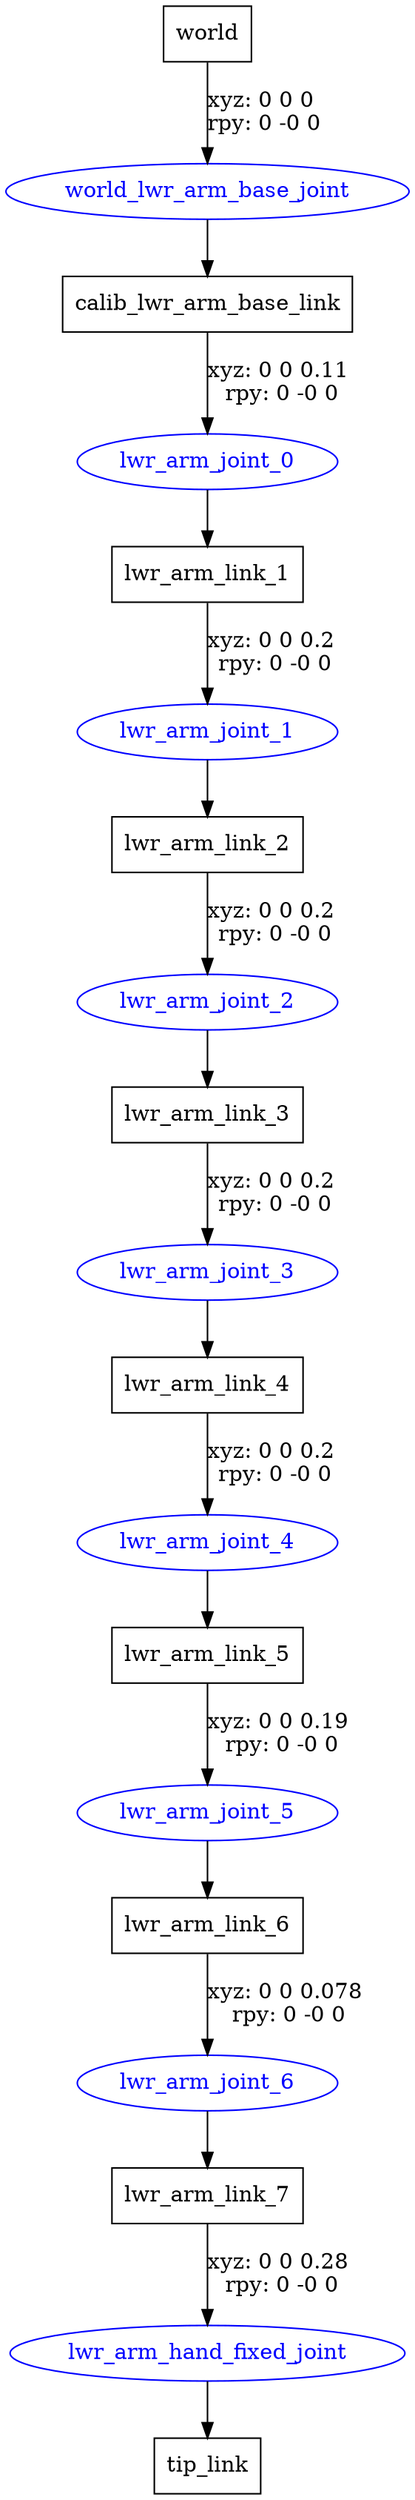 digraph G {
node [shape=box];
"world" [label="world"];
"calib_lwr_arm_base_link" [label="calib_lwr_arm_base_link"];
"lwr_arm_link_1" [label="lwr_arm_link_1"];
"lwr_arm_link_2" [label="lwr_arm_link_2"];
"lwr_arm_link_3" [label="lwr_arm_link_3"];
"lwr_arm_link_4" [label="lwr_arm_link_4"];
"lwr_arm_link_5" [label="lwr_arm_link_5"];
"lwr_arm_link_6" [label="lwr_arm_link_6"];
"lwr_arm_link_7" [label="lwr_arm_link_7"];
"tip_link" [label="tip_link"];
node [shape=ellipse, color=blue, fontcolor=blue];
"world" -> "world_lwr_arm_base_joint" [label="xyz: 0 0 0 \nrpy: 0 -0 0"]
"world_lwr_arm_base_joint" -> "calib_lwr_arm_base_link"
"calib_lwr_arm_base_link" -> "lwr_arm_joint_0" [label="xyz: 0 0 0.11 \nrpy: 0 -0 0"]
"lwr_arm_joint_0" -> "lwr_arm_link_1"
"lwr_arm_link_1" -> "lwr_arm_joint_1" [label="xyz: 0 0 0.2 \nrpy: 0 -0 0"]
"lwr_arm_joint_1" -> "lwr_arm_link_2"
"lwr_arm_link_2" -> "lwr_arm_joint_2" [label="xyz: 0 0 0.2 \nrpy: 0 -0 0"]
"lwr_arm_joint_2" -> "lwr_arm_link_3"
"lwr_arm_link_3" -> "lwr_arm_joint_3" [label="xyz: 0 0 0.2 \nrpy: 0 -0 0"]
"lwr_arm_joint_3" -> "lwr_arm_link_4"
"lwr_arm_link_4" -> "lwr_arm_joint_4" [label="xyz: 0 0 0.2 \nrpy: 0 -0 0"]
"lwr_arm_joint_4" -> "lwr_arm_link_5"
"lwr_arm_link_5" -> "lwr_arm_joint_5" [label="xyz: 0 0 0.19 \nrpy: 0 -0 0"]
"lwr_arm_joint_5" -> "lwr_arm_link_6"
"lwr_arm_link_6" -> "lwr_arm_joint_6" [label="xyz: 0 0 0.078 \nrpy: 0 -0 0"]
"lwr_arm_joint_6" -> "lwr_arm_link_7"
"lwr_arm_link_7" -> "lwr_arm_hand_fixed_joint" [label="xyz: 0 0 0.28 \nrpy: 0 -0 0"]
"lwr_arm_hand_fixed_joint" -> "tip_link"
}
